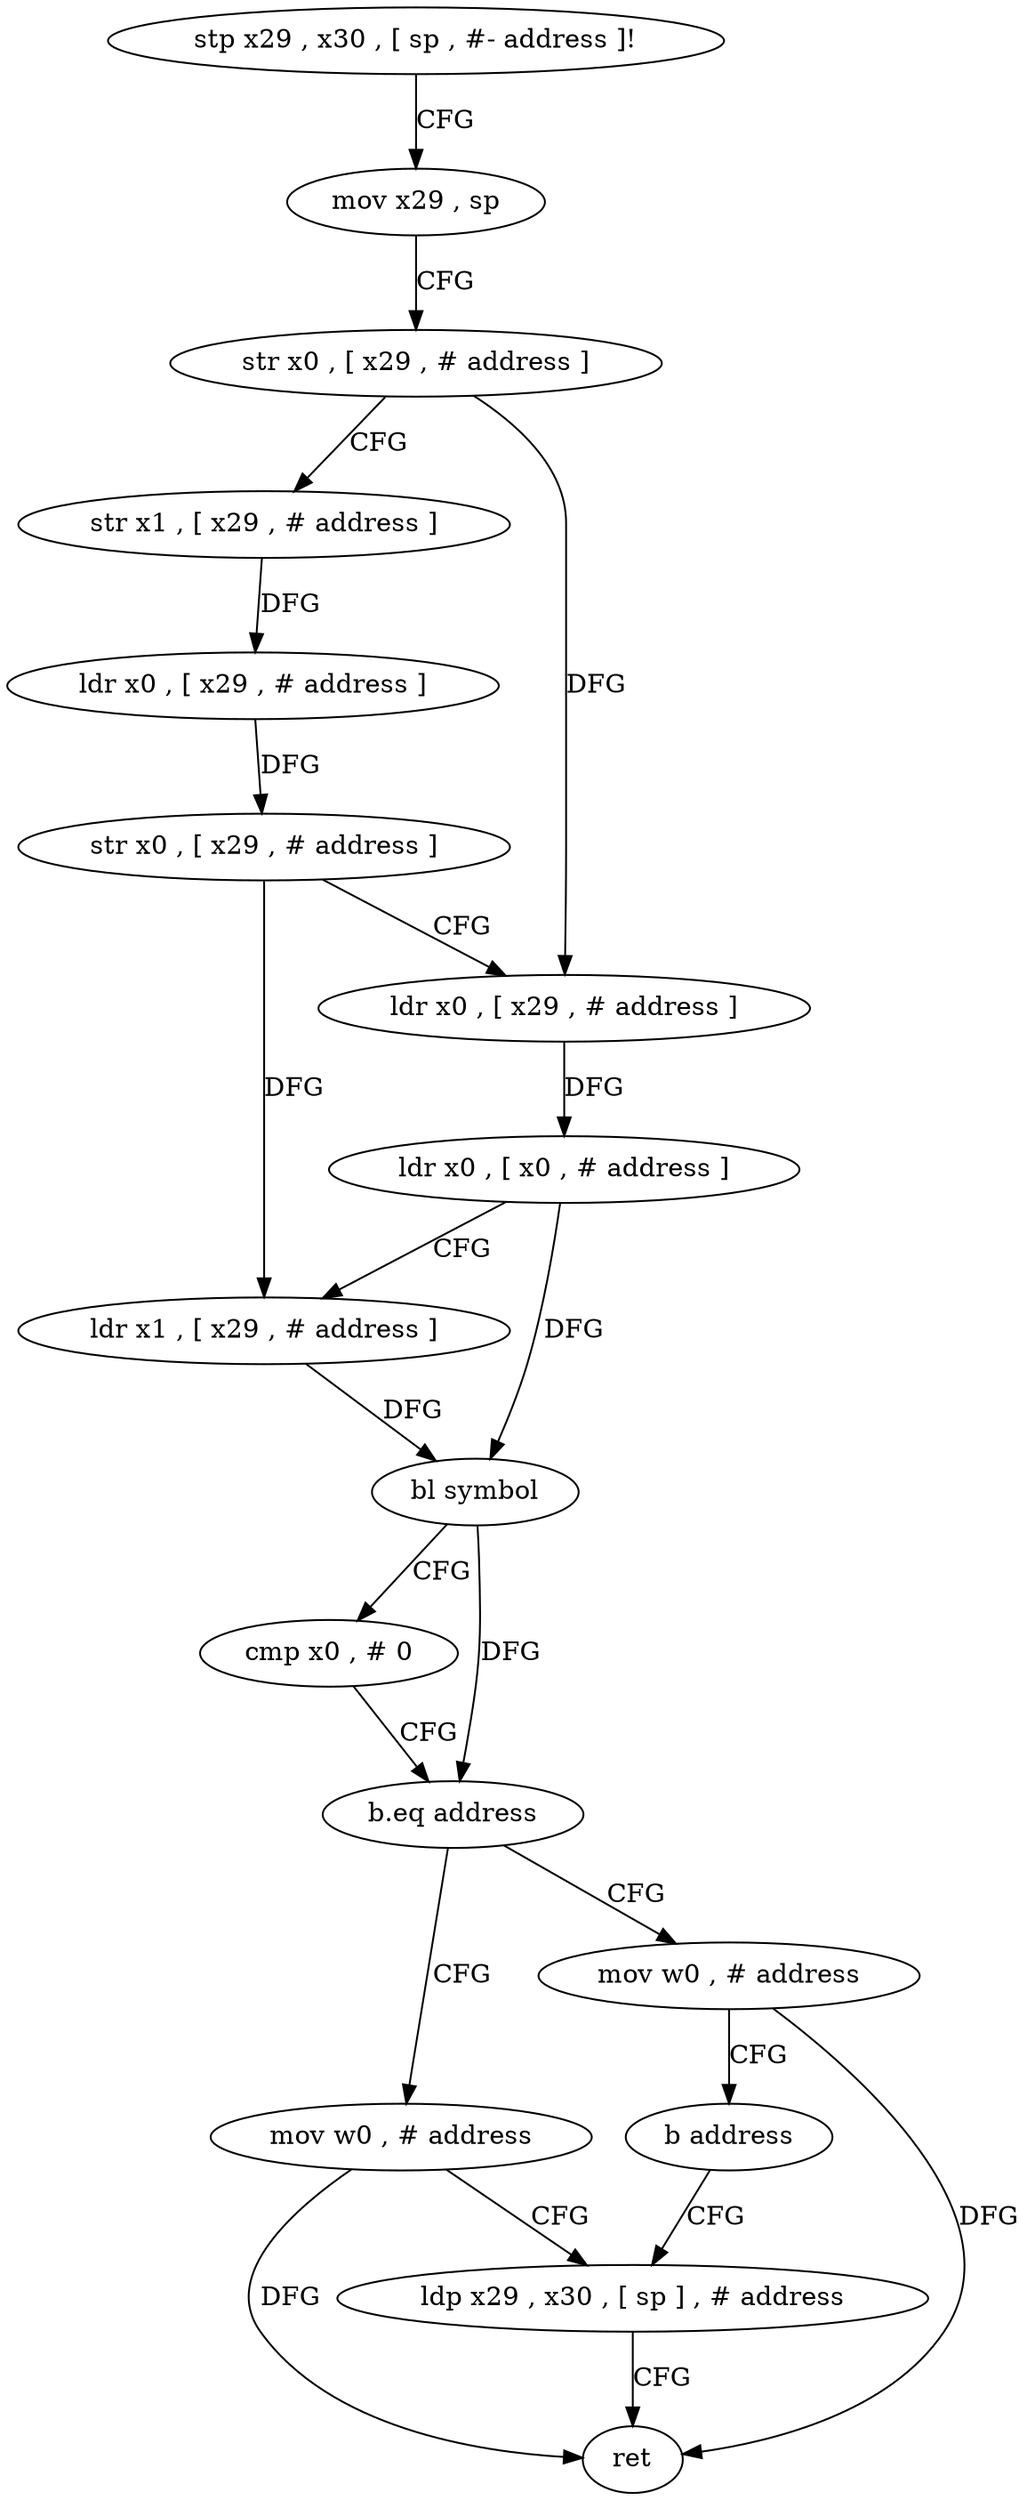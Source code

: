 digraph "func" {
"4208336" [label = "stp x29 , x30 , [ sp , #- address ]!" ]
"4208340" [label = "mov x29 , sp" ]
"4208344" [label = "str x0 , [ x29 , # address ]" ]
"4208348" [label = "str x1 , [ x29 , # address ]" ]
"4208352" [label = "ldr x0 , [ x29 , # address ]" ]
"4208356" [label = "str x0 , [ x29 , # address ]" ]
"4208360" [label = "ldr x0 , [ x29 , # address ]" ]
"4208364" [label = "ldr x0 , [ x0 , # address ]" ]
"4208368" [label = "ldr x1 , [ x29 , # address ]" ]
"4208372" [label = "bl symbol" ]
"4208376" [label = "cmp x0 , # 0" ]
"4208380" [label = "b.eq address" ]
"4208392" [label = "mov w0 , # address" ]
"4208384" [label = "mov w0 , # address" ]
"4208396" [label = "ldp x29 , x30 , [ sp ] , # address" ]
"4208388" [label = "b address" ]
"4208400" [label = "ret" ]
"4208336" -> "4208340" [ label = "CFG" ]
"4208340" -> "4208344" [ label = "CFG" ]
"4208344" -> "4208348" [ label = "CFG" ]
"4208344" -> "4208360" [ label = "DFG" ]
"4208348" -> "4208352" [ label = "DFG" ]
"4208352" -> "4208356" [ label = "DFG" ]
"4208356" -> "4208360" [ label = "CFG" ]
"4208356" -> "4208368" [ label = "DFG" ]
"4208360" -> "4208364" [ label = "DFG" ]
"4208364" -> "4208368" [ label = "CFG" ]
"4208364" -> "4208372" [ label = "DFG" ]
"4208368" -> "4208372" [ label = "DFG" ]
"4208372" -> "4208376" [ label = "CFG" ]
"4208372" -> "4208380" [ label = "DFG" ]
"4208376" -> "4208380" [ label = "CFG" ]
"4208380" -> "4208392" [ label = "CFG" ]
"4208380" -> "4208384" [ label = "CFG" ]
"4208392" -> "4208396" [ label = "CFG" ]
"4208392" -> "4208400" [ label = "DFG" ]
"4208384" -> "4208388" [ label = "CFG" ]
"4208384" -> "4208400" [ label = "DFG" ]
"4208396" -> "4208400" [ label = "CFG" ]
"4208388" -> "4208396" [ label = "CFG" ]
}
